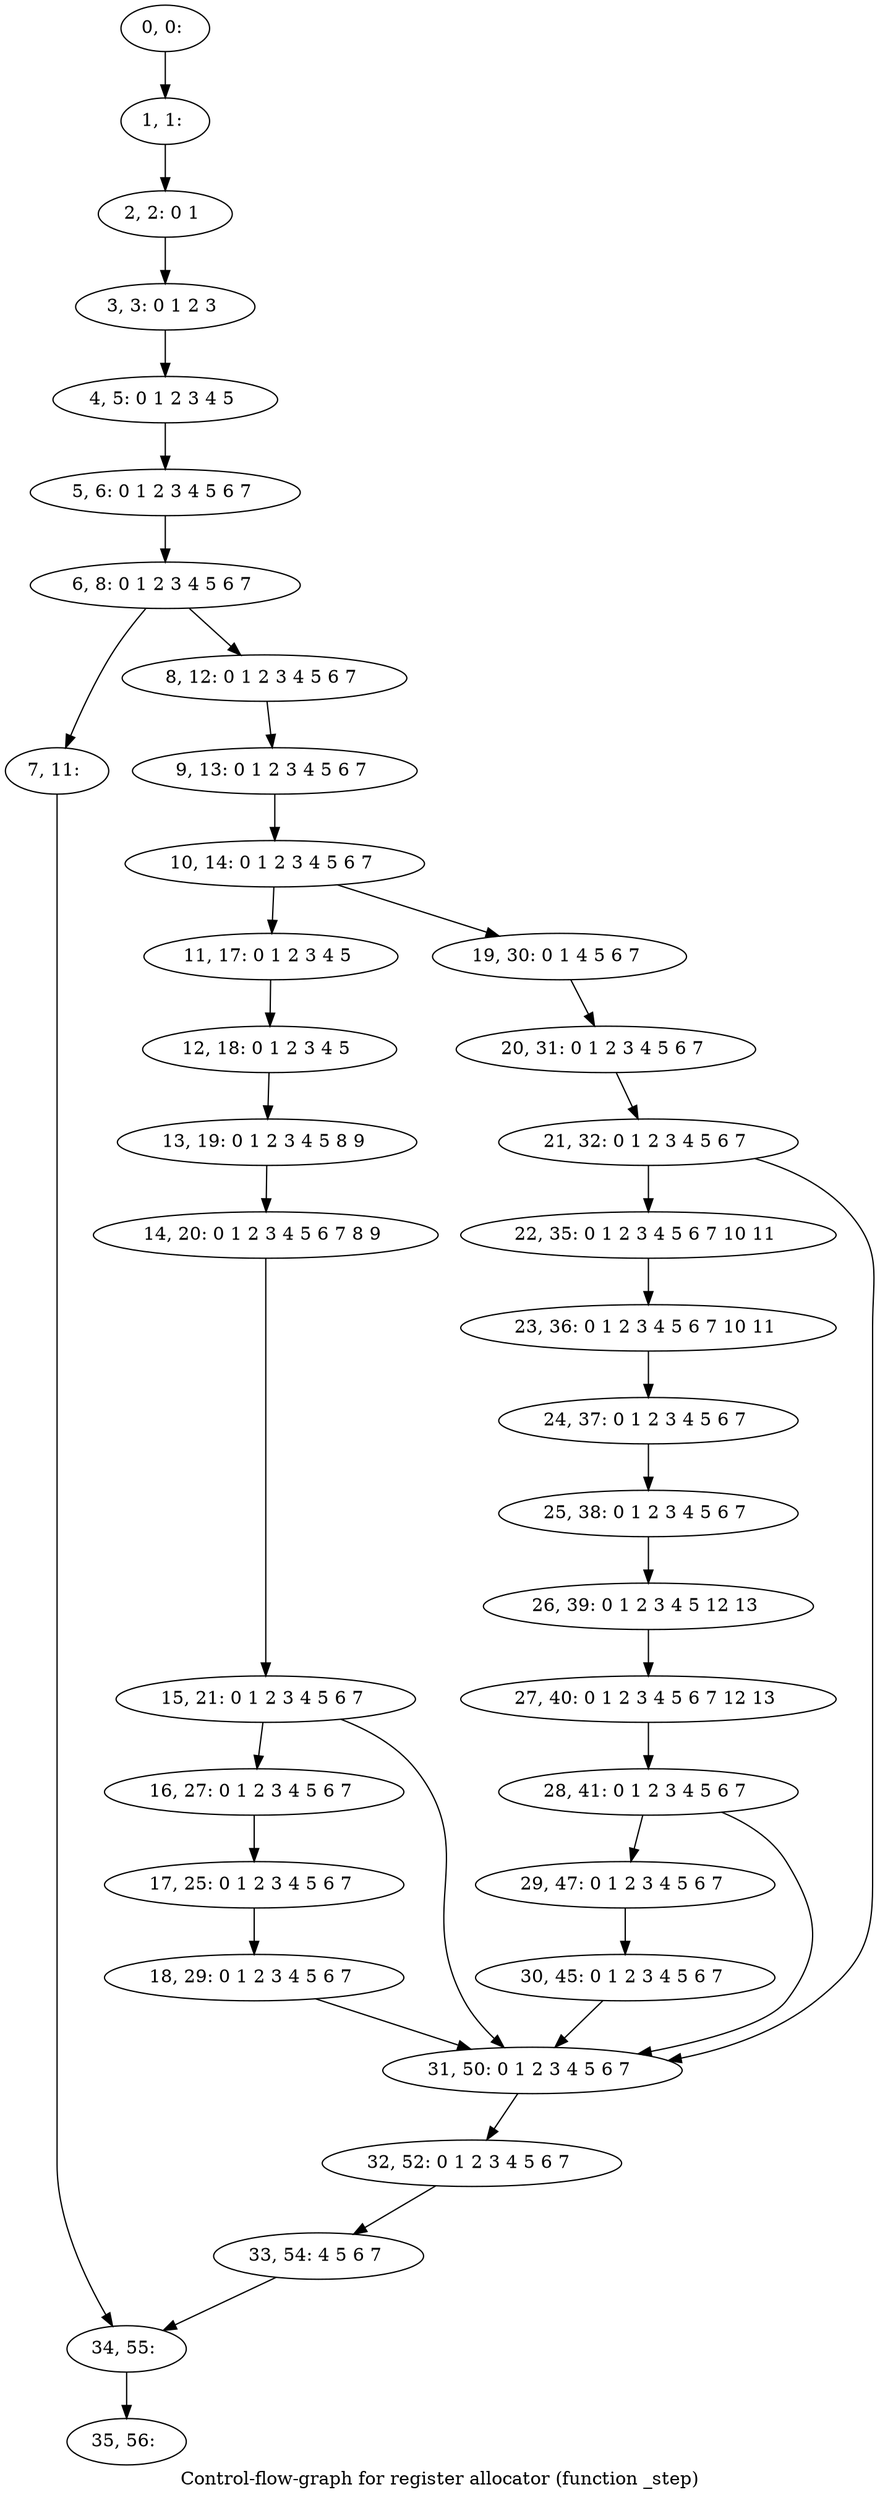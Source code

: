 digraph G {
graph [label="Control-flow-graph for register allocator (function _step)"]
0[label="0, 0: "];
1[label="1, 1: "];
2[label="2, 2: 0 1 "];
3[label="3, 3: 0 1 2 3 "];
4[label="4, 5: 0 1 2 3 4 5 "];
5[label="5, 6: 0 1 2 3 4 5 6 7 "];
6[label="6, 8: 0 1 2 3 4 5 6 7 "];
7[label="7, 11: "];
8[label="8, 12: 0 1 2 3 4 5 6 7 "];
9[label="9, 13: 0 1 2 3 4 5 6 7 "];
10[label="10, 14: 0 1 2 3 4 5 6 7 "];
11[label="11, 17: 0 1 2 3 4 5 "];
12[label="12, 18: 0 1 2 3 4 5 "];
13[label="13, 19: 0 1 2 3 4 5 8 9 "];
14[label="14, 20: 0 1 2 3 4 5 6 7 8 9 "];
15[label="15, 21: 0 1 2 3 4 5 6 7 "];
16[label="16, 27: 0 1 2 3 4 5 6 7 "];
17[label="17, 25: 0 1 2 3 4 5 6 7 "];
18[label="18, 29: 0 1 2 3 4 5 6 7 "];
19[label="19, 30: 0 1 4 5 6 7 "];
20[label="20, 31: 0 1 2 3 4 5 6 7 "];
21[label="21, 32: 0 1 2 3 4 5 6 7 "];
22[label="22, 35: 0 1 2 3 4 5 6 7 10 11 "];
23[label="23, 36: 0 1 2 3 4 5 6 7 10 11 "];
24[label="24, 37: 0 1 2 3 4 5 6 7 "];
25[label="25, 38: 0 1 2 3 4 5 6 7 "];
26[label="26, 39: 0 1 2 3 4 5 12 13 "];
27[label="27, 40: 0 1 2 3 4 5 6 7 12 13 "];
28[label="28, 41: 0 1 2 3 4 5 6 7 "];
29[label="29, 47: 0 1 2 3 4 5 6 7 "];
30[label="30, 45: 0 1 2 3 4 5 6 7 "];
31[label="31, 50: 0 1 2 3 4 5 6 7 "];
32[label="32, 52: 0 1 2 3 4 5 6 7 "];
33[label="33, 54: 4 5 6 7 "];
34[label="34, 55: "];
35[label="35, 56: "];
0->1 ;
1->2 ;
2->3 ;
3->4 ;
4->5 ;
5->6 ;
6->7 ;
6->8 ;
7->34 ;
8->9 ;
9->10 ;
10->11 ;
10->19 ;
11->12 ;
12->13 ;
13->14 ;
14->15 ;
15->16 ;
15->31 ;
16->17 ;
17->18 ;
18->31 ;
19->20 ;
20->21 ;
21->22 ;
21->31 ;
22->23 ;
23->24 ;
24->25 ;
25->26 ;
26->27 ;
27->28 ;
28->29 ;
28->31 ;
29->30 ;
30->31 ;
31->32 ;
32->33 ;
33->34 ;
34->35 ;
}

